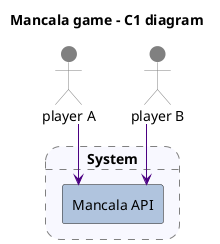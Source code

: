 @startuml

title Mancala game - C1 diagram

skinparam linetype ortho
skinparam arrowcolor indigo
skinparam actor {
    BackgroundColor gray
    BorderColor gray
    Shadowing false
}

skinparam card {
    BackgroundColor ghostWhite
    BorderColor gray
    Shadowing false
    BorderStyle dashed
    RoundCorner 30
}

skinparam rectangle {
    BackgroundColor lightSteelBlue
}

' DIAGRAM START

actor player1 as "player A"
actor player2 as "player B"
card system as "System" {
    rectangle mancala_api as "Mancala API"
}

player1 -down-> mancala_api
player2 -down-> mancala_api

@enduml

